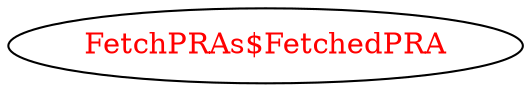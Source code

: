 digraph dependencyGraph {
 concentrate=true;
 ranksep="2.0";
 rankdir="LR"; 
 splines="ortho";
"FetchPRAs$FetchedPRA" [fontcolor="red"];
}